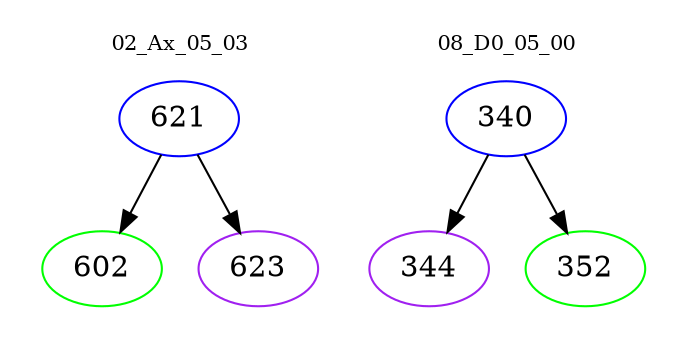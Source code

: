digraph{
subgraph cluster_0 {
color = white
label = "02_Ax_05_03";
fontsize=10;
T0_621 [label="621", color="blue"]
T0_621 -> T0_602 [color="black"]
T0_602 [label="602", color="green"]
T0_621 -> T0_623 [color="black"]
T0_623 [label="623", color="purple"]
}
subgraph cluster_1 {
color = white
label = "08_D0_05_00";
fontsize=10;
T1_340 [label="340", color="blue"]
T1_340 -> T1_344 [color="black"]
T1_344 [label="344", color="purple"]
T1_340 -> T1_352 [color="black"]
T1_352 [label="352", color="green"]
}
}
